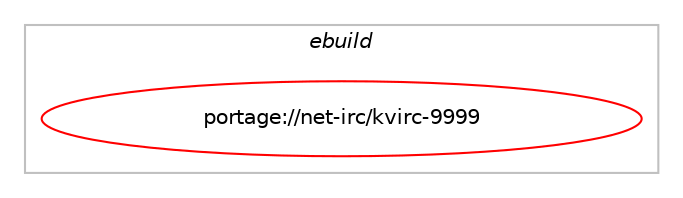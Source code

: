 digraph prolog {

# *************
# Graph options
# *************

newrank=true;
concentrate=true;
compound=true;
graph [rankdir=LR,fontname=Helvetica,fontsize=10,ranksep=1.5];#, ranksep=2.5, nodesep=0.2];
edge  [arrowhead=vee];
node  [fontname=Helvetica,fontsize=10];

# **********
# The ebuild
# **********

subgraph cluster_leftcol {
color=gray;
label=<<i>ebuild</i>>;
id [label="portage://net-irc/kvirc-9999", color=red, width=4, href="../net-irc/kvirc-9999.svg"];
}

# ****************
# The dependencies
# ****************

subgraph cluster_midcol {
color=gray;
label=<<i>dependencies</i>>;
subgraph cluster_compile {
fillcolor="#eeeeee";
style=filled;
label=<<i>compile</i>>;
# *** BEGIN UNKNOWN DEPENDENCY TYPE (TODO) ***
# id -> equal(use_conditional_group(positive,audiofile,portage://net-irc/kvirc-9999,[package_dependency(portage://net-irc/kvirc-9999,install,no,media-libs,audiofile,none,[,,],[],[])]))
# *** END UNKNOWN DEPENDENCY TYPE (TODO) ***

# *** BEGIN UNKNOWN DEPENDENCY TYPE (TODO) ***
# id -> equal(use_conditional_group(positive,dbus,portage://net-irc/kvirc-9999,[package_dependency(portage://net-irc/kvirc-9999,install,no,dev-qt,qtbase,none,[,,],[slot(6)],[use(enable(dbus),none)])]))
# *** END UNKNOWN DEPENDENCY TYPE (TODO) ***

# *** BEGIN UNKNOWN DEPENDENCY TYPE (TODO) ***
# id -> equal(use_conditional_group(positive,kde,portage://net-irc/kvirc-9999,[package_dependency(portage://net-irc/kvirc-9999,install,no,kde-frameworks,kconfig,none,[,,],[slot(6)],[]),package_dependency(portage://net-irc/kvirc-9999,install,no,kde-frameworks,kcoreaddons,none,[,,],[slot(6)],[]),package_dependency(portage://net-irc/kvirc-9999,install,no,kde-frameworks,kio,none,[,,],[slot(6)],[]),package_dependency(portage://net-irc/kvirc-9999,install,no,kde-frameworks,ki18n,none,[,,],[slot(6)],[]),package_dependency(portage://net-irc/kvirc-9999,install,no,kde-frameworks,knotifications,none,[,,],[slot(6)],[]),package_dependency(portage://net-irc/kvirc-9999,install,no,kde-frameworks,kparts,none,[,,],[slot(6)],[]),package_dependency(portage://net-irc/kvirc-9999,install,no,kde-frameworks,kservice,none,[,,],[slot(6)],[]),package_dependency(portage://net-irc/kvirc-9999,install,no,kde-frameworks,kstatusnotifieritem,none,[,,],[slot(6)],[]),package_dependency(portage://net-irc/kvirc-9999,install,no,kde-frameworks,kwindowsystem,none,[,,],[slot(6)],[]),package_dependency(portage://net-irc/kvirc-9999,install,no,kde-frameworks,kxmlgui,none,[,,],[slot(6)],[])]))
# *** END UNKNOWN DEPENDENCY TYPE (TODO) ***

# *** BEGIN UNKNOWN DEPENDENCY TYPE (TODO) ***
# id -> equal(use_conditional_group(positive,perl,portage://net-irc/kvirc-9999,[package_dependency(portage://net-irc/kvirc-9999,install,no,dev-lang,perl,none,[,,],[slot(0),equal],[])]))
# *** END UNKNOWN DEPENDENCY TYPE (TODO) ***

# *** BEGIN UNKNOWN DEPENDENCY TYPE (TODO) ***
# id -> equal(use_conditional_group(positive,python,portage://net-irc/kvirc-9999,[use_conditional_group(positive,python_single_target_python3_10,portage://net-irc/kvirc-9999,[package_dependency(portage://net-irc/kvirc-9999,install,no,dev-lang,python,none,[,,],[slot(3.10)],[])]),use_conditional_group(positive,python_single_target_python3_11,portage://net-irc/kvirc-9999,[package_dependency(portage://net-irc/kvirc-9999,install,no,dev-lang,python,none,[,,],[slot(3.11)],[])]),use_conditional_group(positive,python_single_target_python3_12,portage://net-irc/kvirc-9999,[package_dependency(portage://net-irc/kvirc-9999,install,no,dev-lang,python,none,[,,],[slot(3.12)],[])])]))
# *** END UNKNOWN DEPENDENCY TYPE (TODO) ***

# *** BEGIN UNKNOWN DEPENDENCY TYPE (TODO) ***
# id -> equal(use_conditional_group(positive,spell,portage://net-irc/kvirc-9999,[package_dependency(portage://net-irc/kvirc-9999,install,no,app-text,enchant,none,[,,],[slot(2)],[])]))
# *** END UNKNOWN DEPENDENCY TYPE (TODO) ***

# *** BEGIN UNKNOWN DEPENDENCY TYPE (TODO) ***
# id -> equal(use_conditional_group(positive,ssl,portage://net-irc/kvirc-9999,[package_dependency(portage://net-irc/kvirc-9999,install,no,dev-libs,openssl,none,[,,],[slot(0),equal],[])]))
# *** END UNKNOWN DEPENDENCY TYPE (TODO) ***

# *** BEGIN UNKNOWN DEPENDENCY TYPE (TODO) ***
# id -> equal(use_conditional_group(positive,theora,portage://net-irc/kvirc-9999,[package_dependency(portage://net-irc/kvirc-9999,install,no,media-libs,libogg,none,[,,],[],[]),package_dependency(portage://net-irc/kvirc-9999,install,no,media-libs,libtheora,none,[,,],[],[]),package_dependency(portage://net-irc/kvirc-9999,install,no,media-libs,libvorbis,none,[,,],[],[])]))
# *** END UNKNOWN DEPENDENCY TYPE (TODO) ***

# *** BEGIN UNKNOWN DEPENDENCY TYPE (TODO) ***
# id -> equal(use_conditional_group(positive,webengine,portage://net-irc/kvirc-9999,[package_dependency(portage://net-irc/kvirc-9999,install,no,dev-qt,qtwebengine,none,[,,],[slot(6)],[use(enable(widgets),none)])]))
# *** END UNKNOWN DEPENDENCY TYPE (TODO) ***

# *** BEGIN UNKNOWN DEPENDENCY TYPE (TODO) ***
# id -> equal(package_dependency(portage://net-irc/kvirc-9999,install,no,dev-qt,qtbase,none,[,,],[slot(6)],[use(enable(concurrent),none),use(enable(gui),none),use(enable(network),none),use(enable(sql),none),use(enable(widgets),none),use(enable(xml),none)]))
# *** END UNKNOWN DEPENDENCY TYPE (TODO) ***

# *** BEGIN UNKNOWN DEPENDENCY TYPE (TODO) ***
# id -> equal(package_dependency(portage://net-irc/kvirc-9999,install,no,dev-qt,qtmultimedia,none,[,,],[slot(6)],[]))
# *** END UNKNOWN DEPENDENCY TYPE (TODO) ***

# *** BEGIN UNKNOWN DEPENDENCY TYPE (TODO) ***
# id -> equal(package_dependency(portage://net-irc/kvirc-9999,install,no,sys-libs,zlib,none,[,,],[slot(0),equal],[]))
# *** END UNKNOWN DEPENDENCY TYPE (TODO) ***

# *** BEGIN UNKNOWN DEPENDENCY TYPE (TODO) ***
# id -> equal(package_dependency(portage://net-irc/kvirc-9999,install,no,x11-libs,libX11,none,[,,],[],[]))
# *** END UNKNOWN DEPENDENCY TYPE (TODO) ***

}
subgraph cluster_compileandrun {
fillcolor="#eeeeee";
style=filled;
label=<<i>compile and run</i>>;
}
subgraph cluster_run {
fillcolor="#eeeeee";
style=filled;
label=<<i>run</i>>;
# *** BEGIN UNKNOWN DEPENDENCY TYPE (TODO) ***
# id -> equal(use_conditional_group(positive,audiofile,portage://net-irc/kvirc-9999,[package_dependency(portage://net-irc/kvirc-9999,run,no,media-libs,audiofile,none,[,,],[],[])]))
# *** END UNKNOWN DEPENDENCY TYPE (TODO) ***

# *** BEGIN UNKNOWN DEPENDENCY TYPE (TODO) ***
# id -> equal(use_conditional_group(positive,dbus,portage://net-irc/kvirc-9999,[package_dependency(portage://net-irc/kvirc-9999,run,no,dev-qt,qtbase,none,[,,],[slot(6)],[use(enable(dbus),none)])]))
# *** END UNKNOWN DEPENDENCY TYPE (TODO) ***

# *** BEGIN UNKNOWN DEPENDENCY TYPE (TODO) ***
# id -> equal(use_conditional_group(positive,gsm,portage://net-irc/kvirc-9999,[package_dependency(portage://net-irc/kvirc-9999,run,no,media-sound,gsm,none,[,,],[],[])]))
# *** END UNKNOWN DEPENDENCY TYPE (TODO) ***

# *** BEGIN UNKNOWN DEPENDENCY TYPE (TODO) ***
# id -> equal(use_conditional_group(positive,kde,portage://net-irc/kvirc-9999,[package_dependency(portage://net-irc/kvirc-9999,run,no,kde-frameworks,kconfig,none,[,,],[slot(6)],[]),package_dependency(portage://net-irc/kvirc-9999,run,no,kde-frameworks,kcoreaddons,none,[,,],[slot(6)],[]),package_dependency(portage://net-irc/kvirc-9999,run,no,kde-frameworks,kio,none,[,,],[slot(6)],[]),package_dependency(portage://net-irc/kvirc-9999,run,no,kde-frameworks,ki18n,none,[,,],[slot(6)],[]),package_dependency(portage://net-irc/kvirc-9999,run,no,kde-frameworks,knotifications,none,[,,],[slot(6)],[]),package_dependency(portage://net-irc/kvirc-9999,run,no,kde-frameworks,kparts,none,[,,],[slot(6)],[]),package_dependency(portage://net-irc/kvirc-9999,run,no,kde-frameworks,kservice,none,[,,],[slot(6)],[]),package_dependency(portage://net-irc/kvirc-9999,run,no,kde-frameworks,kstatusnotifieritem,none,[,,],[slot(6)],[]),package_dependency(portage://net-irc/kvirc-9999,run,no,kde-frameworks,kwindowsystem,none,[,,],[slot(6)],[]),package_dependency(portage://net-irc/kvirc-9999,run,no,kde-frameworks,kxmlgui,none,[,,],[slot(6)],[])]))
# *** END UNKNOWN DEPENDENCY TYPE (TODO) ***

# *** BEGIN UNKNOWN DEPENDENCY TYPE (TODO) ***
# id -> equal(use_conditional_group(positive,perl,portage://net-irc/kvirc-9999,[package_dependency(portage://net-irc/kvirc-9999,run,no,dev-lang,perl,none,[,,],[slot(0),equal],[])]))
# *** END UNKNOWN DEPENDENCY TYPE (TODO) ***

# *** BEGIN UNKNOWN DEPENDENCY TYPE (TODO) ***
# id -> equal(use_conditional_group(positive,python,portage://net-irc/kvirc-9999,[use_conditional_group(positive,python_single_target_python3_10,portage://net-irc/kvirc-9999,[package_dependency(portage://net-irc/kvirc-9999,run,no,dev-lang,python,none,[,,],[slot(3.10)],[])]),use_conditional_group(positive,python_single_target_python3_11,portage://net-irc/kvirc-9999,[package_dependency(portage://net-irc/kvirc-9999,run,no,dev-lang,python,none,[,,],[slot(3.11)],[])]),use_conditional_group(positive,python_single_target_python3_12,portage://net-irc/kvirc-9999,[package_dependency(portage://net-irc/kvirc-9999,run,no,dev-lang,python,none,[,,],[slot(3.12)],[])])]))
# *** END UNKNOWN DEPENDENCY TYPE (TODO) ***

# *** BEGIN UNKNOWN DEPENDENCY TYPE (TODO) ***
# id -> equal(use_conditional_group(positive,spell,portage://net-irc/kvirc-9999,[package_dependency(portage://net-irc/kvirc-9999,run,no,app-text,enchant,none,[,,],[slot(2)],[])]))
# *** END UNKNOWN DEPENDENCY TYPE (TODO) ***

# *** BEGIN UNKNOWN DEPENDENCY TYPE (TODO) ***
# id -> equal(use_conditional_group(positive,ssl,portage://net-irc/kvirc-9999,[package_dependency(portage://net-irc/kvirc-9999,run,no,dev-libs,openssl,none,[,,],[slot(0),equal],[])]))
# *** END UNKNOWN DEPENDENCY TYPE (TODO) ***

# *** BEGIN UNKNOWN DEPENDENCY TYPE (TODO) ***
# id -> equal(use_conditional_group(positive,theora,portage://net-irc/kvirc-9999,[package_dependency(portage://net-irc/kvirc-9999,run,no,media-libs,libogg,none,[,,],[],[]),package_dependency(portage://net-irc/kvirc-9999,run,no,media-libs,libtheora,none,[,,],[],[]),package_dependency(portage://net-irc/kvirc-9999,run,no,media-libs,libvorbis,none,[,,],[],[])]))
# *** END UNKNOWN DEPENDENCY TYPE (TODO) ***

# *** BEGIN UNKNOWN DEPENDENCY TYPE (TODO) ***
# id -> equal(use_conditional_group(positive,webengine,portage://net-irc/kvirc-9999,[package_dependency(portage://net-irc/kvirc-9999,run,no,dev-qt,qtwebengine,none,[,,],[slot(6)],[use(enable(widgets),none)])]))
# *** END UNKNOWN DEPENDENCY TYPE (TODO) ***

# *** BEGIN UNKNOWN DEPENDENCY TYPE (TODO) ***
# id -> equal(package_dependency(portage://net-irc/kvirc-9999,run,no,dev-qt,qtbase,none,[,,],[slot(6)],[use(enable(concurrent),none),use(enable(gui),none),use(enable(network),none),use(enable(sql),none),use(enable(widgets),none),use(enable(xml),none)]))
# *** END UNKNOWN DEPENDENCY TYPE (TODO) ***

# *** BEGIN UNKNOWN DEPENDENCY TYPE (TODO) ***
# id -> equal(package_dependency(portage://net-irc/kvirc-9999,run,no,dev-qt,qtmultimedia,none,[,,],[slot(6)],[]))
# *** END UNKNOWN DEPENDENCY TYPE (TODO) ***

# *** BEGIN UNKNOWN DEPENDENCY TYPE (TODO) ***
# id -> equal(package_dependency(portage://net-irc/kvirc-9999,run,no,sys-libs,zlib,none,[,,],[slot(0),equal],[]))
# *** END UNKNOWN DEPENDENCY TYPE (TODO) ***

# *** BEGIN UNKNOWN DEPENDENCY TYPE (TODO) ***
# id -> equal(package_dependency(portage://net-irc/kvirc-9999,run,no,x11-libs,libX11,none,[,,],[],[]))
# *** END UNKNOWN DEPENDENCY TYPE (TODO) ***

}
}

# **************
# The candidates
# **************

subgraph cluster_choices {
rank=same;
color=gray;
label=<<i>candidates</i>>;

}

}
